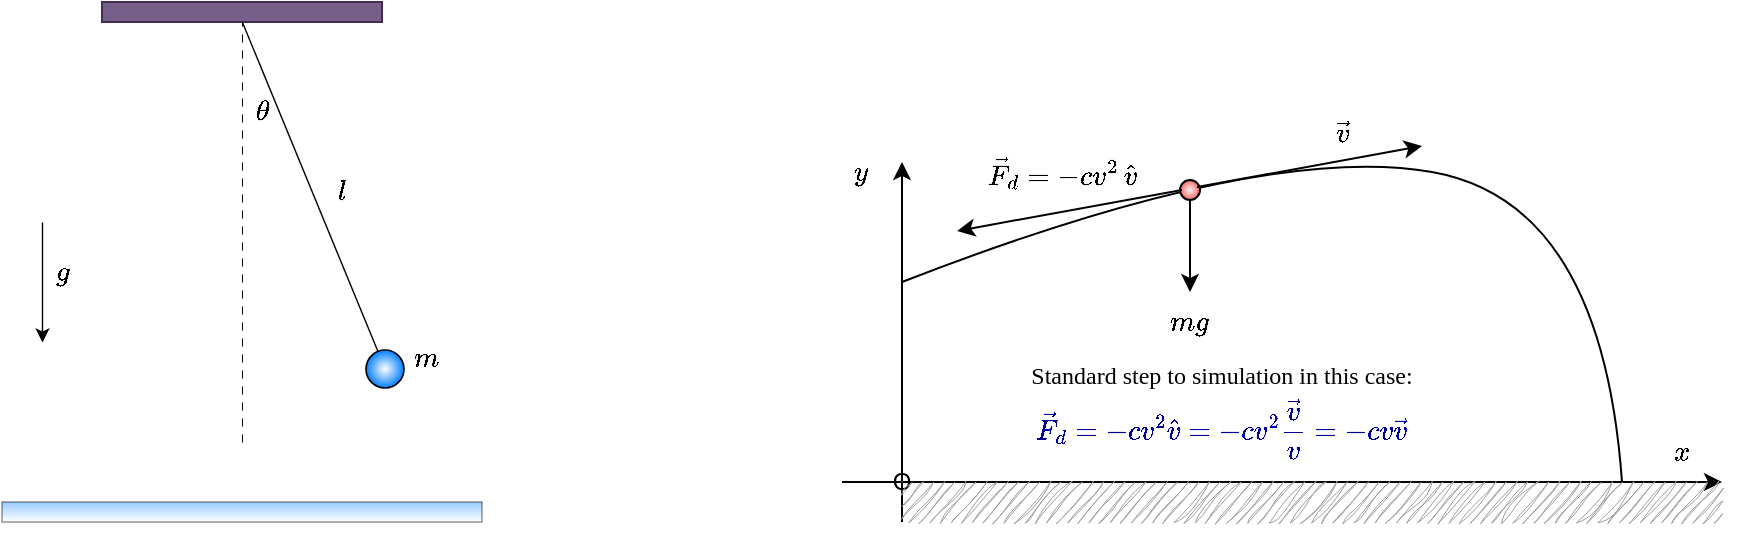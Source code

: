 <mxfile version="20.8.16" type="device"><diagram name="Page-1" id="-HaTIEz46o-dT-PUsOvd"><mxGraphModel dx="557" dy="500" grid="1" gridSize="10" guides="1" tooltips="1" connect="1" arrows="1" fold="1" page="1" pageScale="1" pageWidth="1100" pageHeight="850" math="1" shadow="0"><root><mxCell id="0"/><mxCell id="1" parent="0"/><mxCell id="SSmr60kVthG2WVdxuGYl-13" value="" style="group" parent="1" vertex="1" connectable="0"><mxGeometry x="50" y="30" width="242" height="260" as="geometry"/></mxCell><mxCell id="SSmr60kVthG2WVdxuGYl-1" value="" style="rounded=0;whiteSpace=wrap;html=1;fillColor=#76608a;fontColor=#ffffff;strokeColor=#432D57;" parent="SSmr60kVthG2WVdxuGYl-13" vertex="1"><mxGeometry x="50" width="140" height="10" as="geometry"/></mxCell><mxCell id="SSmr60kVthG2WVdxuGYl-2" value="" style="endArrow=none;html=1;rounded=0;entryX=0.5;entryY=1;entryDx=0;entryDy=0;strokeWidth=0.7;" parent="SSmr60kVthG2WVdxuGYl-13" target="SSmr60kVthG2WVdxuGYl-1" edge="1"><mxGeometry width="50" height="50" relative="1" as="geometry"><mxPoint x="190" y="180" as="sourcePoint"/><mxPoint x="210" y="430" as="targetPoint"/></mxGeometry></mxCell><mxCell id="SSmr60kVthG2WVdxuGYl-3" value="" style="ellipse;whiteSpace=wrap;html=1;aspect=fixed;gradientColor=#007FFF;gradientDirection=radial;strokeWidth=0.8;" parent="SSmr60kVthG2WVdxuGYl-13" vertex="1"><mxGeometry x="182" y="174" width="19" height="19" as="geometry"/></mxCell><mxCell id="SSmr60kVthG2WVdxuGYl-4" value="" style="endArrow=none;dashed=1;html=1;dashPattern=8 8;strokeWidth=0.5;rounded=0;entryX=0.5;entryY=1;entryDx=0;entryDy=0;endSize=5;sourcePerimeterSpacing=0;" parent="SSmr60kVthG2WVdxuGYl-13" target="SSmr60kVthG2WVdxuGYl-1" edge="1"><mxGeometry width="50" height="50" relative="1" as="geometry"><mxPoint x="120" y="220" as="sourcePoint"/><mxPoint x="210" y="430" as="targetPoint"/></mxGeometry></mxCell><mxCell id="SSmr60kVthG2WVdxuGYl-5" value="$$\theta$$" style="text;html=1;strokeColor=none;fillColor=none;align=center;verticalAlign=middle;whiteSpace=wrap;rounded=0;" parent="SSmr60kVthG2WVdxuGYl-13" vertex="1"><mxGeometry x="100" y="40" width="60" height="30" as="geometry"/></mxCell><mxCell id="SSmr60kVthG2WVdxuGYl-7" value="$$l$$" style="text;html=1;strokeColor=none;fillColor=none;align=center;verticalAlign=middle;whiteSpace=wrap;rounded=0;" parent="SSmr60kVthG2WVdxuGYl-13" vertex="1"><mxGeometry x="140" y="80" width="60" height="30" as="geometry"/></mxCell><mxCell id="SSmr60kVthG2WVdxuGYl-8" value="$$m$$" style="text;html=1;strokeColor=none;fillColor=none;align=center;verticalAlign=middle;whiteSpace=wrap;rounded=0;" parent="SSmr60kVthG2WVdxuGYl-13" vertex="1"><mxGeometry x="182" y="163" width="60" height="30" as="geometry"/></mxCell><mxCell id="SSmr60kVthG2WVdxuGYl-9" value="" style="rounded=0;whiteSpace=wrap;html=1;strokeWidth=0.8;gradientColor=#007FFF;gradientDirection=north;fillColor=default;opacity=40;" parent="SSmr60kVthG2WVdxuGYl-13" vertex="1"><mxGeometry y="250" width="240" height="10" as="geometry"/></mxCell><mxCell id="SSmr60kVthG2WVdxuGYl-10" value="$$g$$" style="text;html=1;strokeColor=none;fillColor=none;align=center;verticalAlign=middle;whiteSpace=wrap;rounded=0;" parent="SSmr60kVthG2WVdxuGYl-13" vertex="1"><mxGeometry y="120" width="60" height="30" as="geometry"/></mxCell><mxCell id="SSmr60kVthG2WVdxuGYl-11" value="" style="endArrow=classic;html=1;rounded=0;strokeWidth=0.7;endSize=5;sourcePerimeterSpacing=0;" parent="SSmr60kVthG2WVdxuGYl-13" edge="1"><mxGeometry width="50" height="50" relative="1" as="geometry"><mxPoint x="20" y="110" as="sourcePoint"/><mxPoint x="20" y="170" as="targetPoint"/></mxGeometry></mxCell><mxCell id="K_MRg0RSgLFSm8Hf18n3-26" value="" style="group" vertex="1" connectable="0" parent="1"><mxGeometry x="470" y="80" width="450" height="220" as="geometry"/></mxCell><mxCell id="K_MRg0RSgLFSm8Hf18n3-4" value="" style="group" vertex="1" connectable="0" parent="K_MRg0RSgLFSm8Hf18n3-26"><mxGeometry y="30" width="450" height="190" as="geometry"/></mxCell><mxCell id="K_MRg0RSgLFSm8Hf18n3-2" value="" style="endArrow=classic;html=1;rounded=0;" edge="1" parent="K_MRg0RSgLFSm8Hf18n3-4"><mxGeometry width="50" height="50" relative="1" as="geometry"><mxPoint x="30" y="180" as="sourcePoint"/><mxPoint x="30" as="targetPoint"/></mxGeometry></mxCell><mxCell id="K_MRg0RSgLFSm8Hf18n3-3" value="" style="endArrow=classic;html=1;rounded=0;" edge="1" parent="K_MRg0RSgLFSm8Hf18n3-4"><mxGeometry width="50" height="50" relative="1" as="geometry"><mxPoint y="160" as="sourcePoint"/><mxPoint x="440" y="160" as="targetPoint"/></mxGeometry></mxCell><mxCell id="K_MRg0RSgLFSm8Hf18n3-17" value="$$\vec{F}_d = -cv^2\,\hat{v}$$" style="text;html=1;strokeColor=none;fillColor=none;align=center;verticalAlign=middle;whiteSpace=wrap;rounded=0;" vertex="1" parent="K_MRg0RSgLFSm8Hf18n3-4"><mxGeometry x="80" y="-10" width="60" height="30" as="geometry"/></mxCell><mxCell id="K_MRg0RSgLFSm8Hf18n3-20" value="$$x$$" style="text;html=1;strokeColor=none;fillColor=none;align=center;verticalAlign=middle;whiteSpace=wrap;rounded=0;" vertex="1" parent="K_MRg0RSgLFSm8Hf18n3-4"><mxGeometry x="390" y="130" width="60" height="30" as="geometry"/></mxCell><mxCell id="K_MRg0RSgLFSm8Hf18n3-21" value="$$y$$" style="text;html=1;strokeColor=none;fillColor=none;align=center;verticalAlign=middle;whiteSpace=wrap;rounded=0;" vertex="1" parent="K_MRg0RSgLFSm8Hf18n3-4"><mxGeometry x="-20" y="-10" width="60" height="30" as="geometry"/></mxCell><mxCell id="K_MRg0RSgLFSm8Hf18n3-22" value="O" style="text;html=1;strokeColor=none;fillColor=none;align=center;verticalAlign=middle;whiteSpace=wrap;rounded=0;" vertex="1" parent="K_MRg0RSgLFSm8Hf18n3-4"><mxGeometry y="145" width="60" height="30" as="geometry"/></mxCell><mxCell id="K_MRg0RSgLFSm8Hf18n3-24" value="&lt;font face=&quot;Humor Sans&quot;&gt;Standard step to simulation in this case:&lt;/font&gt;" style="text;html=1;strokeColor=none;fillColor=none;align=center;verticalAlign=middle;whiteSpace=wrap;rounded=0;" vertex="1" parent="K_MRg0RSgLFSm8Hf18n3-4"><mxGeometry x="40" y="92" width="300" height="30" as="geometry"/></mxCell><mxCell id="K_MRg0RSgLFSm8Hf18n3-23" value="$$ \vec{F}_d = -c v^2 \hat{v} = -cv^2\frac{\vec{v}}{v} = -cv\vec{v}$$&amp;nbsp;" style="text;html=1;strokeColor=none;fillColor=none;align=center;verticalAlign=middle;whiteSpace=wrap;rounded=1;glass=0;shadow=1;labelBackgroundColor=none;fontColor=#000099;" vertex="1" parent="K_MRg0RSgLFSm8Hf18n3-4"><mxGeometry x="70" y="120" width="240" height="40" as="geometry"/></mxCell><mxCell id="K_MRg0RSgLFSm8Hf18n3-5" value="" style="rounded=0;whiteSpace=wrap;html=1;fillStyle=hatch;fillColor=#9C9C9C;strokeWidth=1;strokeColor=none;shadow=0;glass=0;sketch=1;curveFitting=1;jiggle=2;" vertex="1" parent="K_MRg0RSgLFSm8Hf18n3-26"><mxGeometry x="30" y="190" width="410" height="20" as="geometry"/></mxCell><mxCell id="K_MRg0RSgLFSm8Hf18n3-8" value="" style="endArrow=none;html=1;curved=1;" edge="1" parent="K_MRg0RSgLFSm8Hf18n3-26"><mxGeometry width="50" height="50" relative="1" as="geometry"><mxPoint x="30" y="90" as="sourcePoint"/><mxPoint x="390" y="190" as="targetPoint"/><Array as="points"><mxPoint x="210" y="20"/><mxPoint x="380" y="50"/></Array></mxGeometry></mxCell><mxCell id="K_MRg0RSgLFSm8Hf18n3-6" value="" style="ellipse;whiteSpace=wrap;html=1;aspect=fixed;rounded=0;shadow=0;glass=0;fillStyle=auto;strokeColor=default;strokeWidth=1;fillColor=#F2F2F2;gradientColor=#FF6666;gradientDirection=radial;" vertex="1" parent="K_MRg0RSgLFSm8Hf18n3-26"><mxGeometry x="169" y="39" width="10" height="10" as="geometry"/></mxCell><mxCell id="K_MRg0RSgLFSm8Hf18n3-13" value="" style="endArrow=classic;html=1;curved=1;exitX=1;exitY=0;exitDx=0;exitDy=0;" edge="1" parent="K_MRg0RSgLFSm8Hf18n3-26"><mxGeometry width="50" height="50" relative="1" as="geometry"><mxPoint x="177.536" y="42.464" as="sourcePoint"/><mxPoint x="290" y="22" as="targetPoint"/></mxGeometry></mxCell><mxCell id="K_MRg0RSgLFSm8Hf18n3-14" value="$$\vec{v}$$" style="text;html=1;strokeColor=none;fillColor=none;align=center;verticalAlign=middle;whiteSpace=wrap;rounded=0;" vertex="1" parent="K_MRg0RSgLFSm8Hf18n3-26"><mxGeometry x="220" width="60" height="30" as="geometry"/></mxCell><mxCell id="K_MRg0RSgLFSm8Hf18n3-15" value="" style="endArrow=none;html=1;curved=1;exitX=1;exitY=0;exitDx=0;exitDy=0;endFill=0;startArrow=classic;startFill=1;" edge="1" parent="K_MRg0RSgLFSm8Hf18n3-26"><mxGeometry width="50" height="50" relative="1" as="geometry"><mxPoint x="57.536" y="64.464" as="sourcePoint"/><mxPoint x="170" y="44" as="targetPoint"/></mxGeometry></mxCell><mxCell id="K_MRg0RSgLFSm8Hf18n3-18" value="" style="endArrow=classic;html=1;curved=1;exitX=0.5;exitY=1;exitDx=0;exitDy=0;" edge="1" parent="K_MRg0RSgLFSm8Hf18n3-26" source="K_MRg0RSgLFSm8Hf18n3-6" target="K_MRg0RSgLFSm8Hf18n3-19"><mxGeometry width="50" height="50" relative="1" as="geometry"><mxPoint x="200" y="190" as="sourcePoint"/><mxPoint x="174" y="110" as="targetPoint"/></mxGeometry></mxCell><mxCell id="K_MRg0RSgLFSm8Hf18n3-19" value="$$mg$$" style="text;html=1;strokeColor=none;fillColor=none;align=center;verticalAlign=middle;whiteSpace=wrap;rounded=0;" vertex="1" parent="K_MRg0RSgLFSm8Hf18n3-26"><mxGeometry x="144" y="95" width="60" height="30" as="geometry"/></mxCell></root></mxGraphModel></diagram></mxfile>